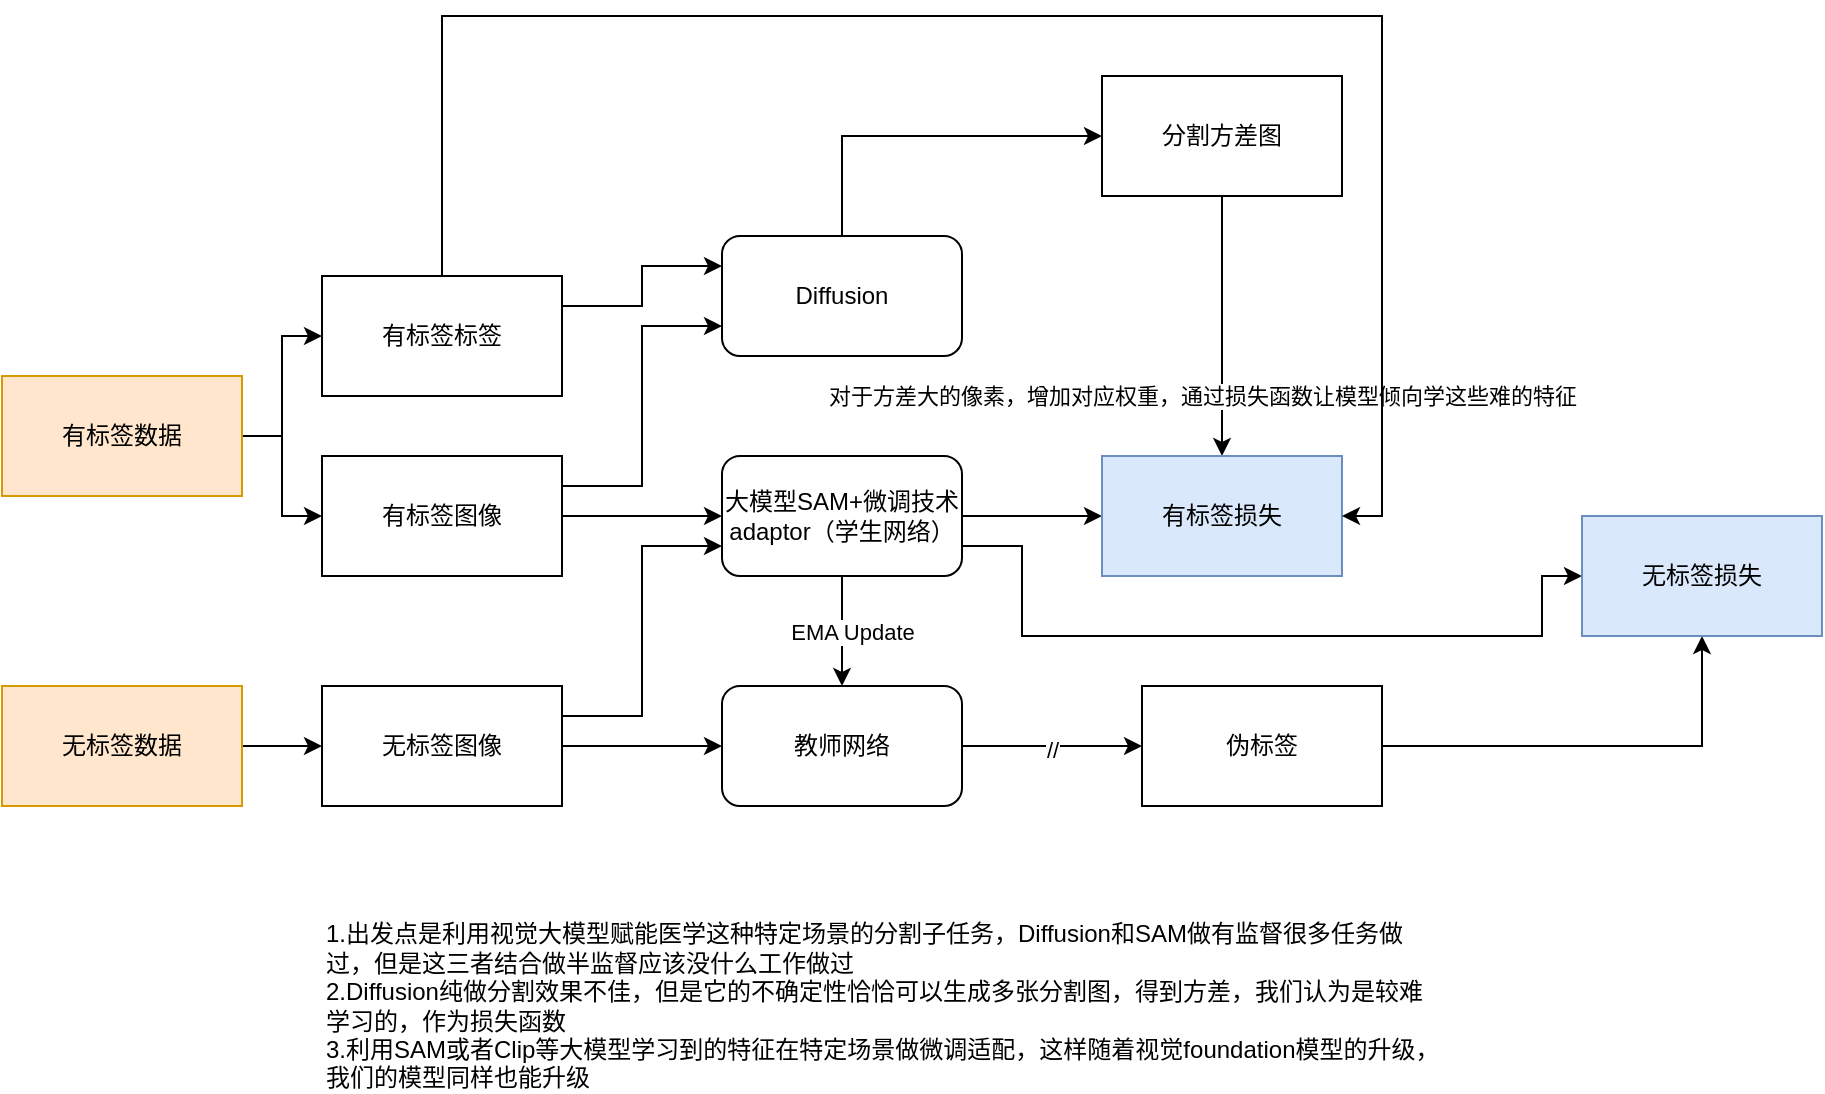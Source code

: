 <mxfile version="23.0.1" type="github">
  <diagram name="第 1 页" id="_NEa35Ol8yYJomcQQ9j2">
    <mxGraphModel dx="2261" dy="738" grid="1" gridSize="10" guides="1" tooltips="1" connect="1" arrows="1" fold="1" page="1" pageScale="1" pageWidth="827" pageHeight="1169" math="0" shadow="0">
      <root>
        <mxCell id="0" />
        <mxCell id="1" parent="0" />
        <mxCell id="0mg0Z0cHZFvOnGNr837R-17" style="edgeStyle=orthogonalEdgeStyle;rounded=0;orthogonalLoop=1;jettySize=auto;html=1;exitX=1;exitY=0.5;exitDx=0;exitDy=0;entryX=0;entryY=0.5;entryDx=0;entryDy=0;" parent="1" source="0mg0Z0cHZFvOnGNr837R-1" target="0mg0Z0cHZFvOnGNr837R-3" edge="1">
          <mxGeometry relative="1" as="geometry" />
        </mxCell>
        <mxCell id="0mg0Z0cHZFvOnGNr837R-25" style="edgeStyle=orthogonalEdgeStyle;rounded=0;orthogonalLoop=1;jettySize=auto;html=1;exitX=1;exitY=0.25;exitDx=0;exitDy=0;entryX=0;entryY=0.75;entryDx=0;entryDy=0;" parent="1" source="0mg0Z0cHZFvOnGNr837R-1" target="0mg0Z0cHZFvOnGNr837R-8" edge="1">
          <mxGeometry relative="1" as="geometry" />
        </mxCell>
        <mxCell id="0mg0Z0cHZFvOnGNr837R-1" value="有标签图像" style="rounded=0;whiteSpace=wrap;html=1;" parent="1" vertex="1">
          <mxGeometry x="110" y="440" width="120" height="60" as="geometry" />
        </mxCell>
        <mxCell id="0mg0Z0cHZFvOnGNr837R-28" style="edgeStyle=orthogonalEdgeStyle;rounded=0;orthogonalLoop=1;jettySize=auto;html=1;exitX=1;exitY=0.5;exitDx=0;exitDy=0;" parent="1" source="0mg0Z0cHZFvOnGNr837R-2" target="0mg0Z0cHZFvOnGNr837R-27" edge="1">
          <mxGeometry relative="1" as="geometry" />
        </mxCell>
        <mxCell id="0mg0Z0cHZFvOnGNr837R-34" style="edgeStyle=orthogonalEdgeStyle;rounded=0;orthogonalLoop=1;jettySize=auto;html=1;exitX=1;exitY=0.5;exitDx=0;exitDy=0;entryX=0;entryY=0.75;entryDx=0;entryDy=0;" parent="1" source="0mg0Z0cHZFvOnGNr837R-2" target="0mg0Z0cHZFvOnGNr837R-3" edge="1">
          <mxGeometry relative="1" as="geometry">
            <Array as="points">
              <mxPoint x="230" y="570" />
              <mxPoint x="270" y="570" />
              <mxPoint x="270" y="485" />
            </Array>
          </mxGeometry>
        </mxCell>
        <mxCell id="0mg0Z0cHZFvOnGNr837R-2" value="无标签图像" style="rounded=0;whiteSpace=wrap;html=1;" parent="1" vertex="1">
          <mxGeometry x="110" y="555" width="120" height="60" as="geometry" />
        </mxCell>
        <mxCell id="0mg0Z0cHZFvOnGNr837R-18" style="edgeStyle=orthogonalEdgeStyle;rounded=0;orthogonalLoop=1;jettySize=auto;html=1;exitX=1;exitY=0.5;exitDx=0;exitDy=0;entryX=0;entryY=0.5;entryDx=0;entryDy=0;" parent="1" source="0mg0Z0cHZFvOnGNr837R-3" target="0mg0Z0cHZFvOnGNr837R-13" edge="1">
          <mxGeometry relative="1" as="geometry" />
        </mxCell>
        <mxCell id="0mg0Z0cHZFvOnGNr837R-29" style="edgeStyle=orthogonalEdgeStyle;rounded=0;orthogonalLoop=1;jettySize=auto;html=1;exitX=0.5;exitY=1;exitDx=0;exitDy=0;entryX=0.5;entryY=0;entryDx=0;entryDy=0;" parent="1" source="0mg0Z0cHZFvOnGNr837R-3" target="0mg0Z0cHZFvOnGNr837R-27" edge="1">
          <mxGeometry relative="1" as="geometry" />
        </mxCell>
        <mxCell id="0mg0Z0cHZFvOnGNr837R-30" value="EMA Update" style="edgeLabel;html=1;align=center;verticalAlign=middle;resizable=0;points=[];" parent="0mg0Z0cHZFvOnGNr837R-29" vertex="1" connectable="0">
          <mxGeometry x="0.018" y="5" relative="1" as="geometry">
            <mxPoint as="offset" />
          </mxGeometry>
        </mxCell>
        <mxCell id="0mg0Z0cHZFvOnGNr837R-45" style="edgeStyle=orthogonalEdgeStyle;rounded=0;orthogonalLoop=1;jettySize=auto;html=1;exitX=1;exitY=0.75;exitDx=0;exitDy=0;entryX=0;entryY=0.5;entryDx=0;entryDy=0;" parent="1" source="0mg0Z0cHZFvOnGNr837R-3" target="0mg0Z0cHZFvOnGNr837R-36" edge="1">
          <mxGeometry relative="1" as="geometry">
            <Array as="points">
              <mxPoint x="460" y="485" />
              <mxPoint x="460" y="530" />
              <mxPoint x="720" y="530" />
              <mxPoint x="720" y="500" />
            </Array>
          </mxGeometry>
        </mxCell>
        <mxCell id="0mg0Z0cHZFvOnGNr837R-3" value="大模型SAM+微调技术adaptor（学生网络）" style="rounded=1;whiteSpace=wrap;html=1;" parent="1" vertex="1">
          <mxGeometry x="310" y="440" width="120" height="60" as="geometry" />
        </mxCell>
        <mxCell id="0mg0Z0cHZFvOnGNr837R-5" value="1.出发点是利用视觉大模型赋能医学这种特定场景的分割子任务，Diffusion和SAM做有监督很多任务做过，但是这三者结合做半监督应该没什么工作做过&lt;br&gt;2.Diffusion纯做分割效果不佳，但是它的不确定性恰恰可以生成多张分割图，得到方差，我们认为是较难学习的，作为损失函数&lt;br&gt;3.利用SAM或者Clip等大模型学习到的特征在特定场景做微调适配，这样随着视觉foundation模型的升级，我们的模型同样也能升级" style="text;html=1;strokeColor=none;fillColor=none;align=left;verticalAlign=middle;whiteSpace=wrap;rounded=0;" parent="1" vertex="1">
          <mxGeometry x="110" y="700" width="560" height="30" as="geometry" />
        </mxCell>
        <mxCell id="0mg0Z0cHZFvOnGNr837R-12" style="edgeStyle=orthogonalEdgeStyle;rounded=0;orthogonalLoop=1;jettySize=auto;html=1;entryX=0;entryY=0.5;entryDx=0;entryDy=0;" parent="1" source="0mg0Z0cHZFvOnGNr837R-8" target="0mg0Z0cHZFvOnGNr837R-11" edge="1">
          <mxGeometry relative="1" as="geometry">
            <Array as="points">
              <mxPoint x="370" y="280" />
            </Array>
          </mxGeometry>
        </mxCell>
        <mxCell id="0mg0Z0cHZFvOnGNr837R-8" value="Diffusion" style="rounded=1;whiteSpace=wrap;html=1;" parent="1" vertex="1">
          <mxGeometry x="310" y="330" width="120" height="60" as="geometry" />
        </mxCell>
        <mxCell id="0mg0Z0cHZFvOnGNr837R-15" style="edgeStyle=orthogonalEdgeStyle;rounded=0;orthogonalLoop=1;jettySize=auto;html=1;exitX=0.5;exitY=1;exitDx=0;exitDy=0;" parent="1" source="0mg0Z0cHZFvOnGNr837R-11" target="0mg0Z0cHZFvOnGNr837R-13" edge="1">
          <mxGeometry relative="1" as="geometry" />
        </mxCell>
        <mxCell id="0mg0Z0cHZFvOnGNr837R-16" value="对于方差大的像素，增加对应权重，通过损失函数让模型倾向学这些难的特征" style="edgeLabel;html=1;align=center;verticalAlign=middle;resizable=0;points=[];" parent="0mg0Z0cHZFvOnGNr837R-15" vertex="1" connectable="0">
          <mxGeometry x="0.262" y="1" relative="1" as="geometry">
            <mxPoint x="-11" y="18" as="offset" />
          </mxGeometry>
        </mxCell>
        <mxCell id="0mg0Z0cHZFvOnGNr837R-11" value="分割方差图" style="rounded=0;whiteSpace=wrap;html=1;" parent="1" vertex="1">
          <mxGeometry x="500" y="250" width="120" height="60" as="geometry" />
        </mxCell>
        <mxCell id="0mg0Z0cHZFvOnGNr837R-13" value="有标签损失" style="rounded=0;whiteSpace=wrap;html=1;fillColor=#dae8fc;strokeColor=#6c8ebf;" parent="1" vertex="1">
          <mxGeometry x="500" y="440" width="120" height="60" as="geometry" />
        </mxCell>
        <mxCell id="0mg0Z0cHZFvOnGNr837R-26" style="edgeStyle=orthogonalEdgeStyle;rounded=0;orthogonalLoop=1;jettySize=auto;html=1;exitX=1;exitY=0.25;exitDx=0;exitDy=0;entryX=0;entryY=0.25;entryDx=0;entryDy=0;" parent="1" source="0mg0Z0cHZFvOnGNr837R-19" target="0mg0Z0cHZFvOnGNr837R-8" edge="1">
          <mxGeometry relative="1" as="geometry" />
        </mxCell>
        <mxCell id="0mg0Z0cHZFvOnGNr837R-46" style="edgeStyle=orthogonalEdgeStyle;rounded=0;orthogonalLoop=1;jettySize=auto;html=1;entryX=1;entryY=0.5;entryDx=0;entryDy=0;" parent="1" source="0mg0Z0cHZFvOnGNr837R-19" target="0mg0Z0cHZFvOnGNr837R-13" edge="1">
          <mxGeometry relative="1" as="geometry">
            <Array as="points">
              <mxPoint x="170" y="220" />
              <mxPoint x="640" y="220" />
              <mxPoint x="640" y="470" />
            </Array>
          </mxGeometry>
        </mxCell>
        <mxCell id="0mg0Z0cHZFvOnGNr837R-19" value="有标签标签" style="rounded=0;whiteSpace=wrap;html=1;" parent="1" vertex="1">
          <mxGeometry x="110" y="350" width="120" height="60" as="geometry" />
        </mxCell>
        <mxCell id="0mg0Z0cHZFvOnGNr837R-21" style="edgeStyle=orthogonalEdgeStyle;rounded=0;orthogonalLoop=1;jettySize=auto;html=1;exitX=1;exitY=0.5;exitDx=0;exitDy=0;entryX=0;entryY=0.5;entryDx=0;entryDy=0;" parent="1" source="0mg0Z0cHZFvOnGNr837R-20" target="0mg0Z0cHZFvOnGNr837R-19" edge="1">
          <mxGeometry relative="1" as="geometry" />
        </mxCell>
        <mxCell id="0mg0Z0cHZFvOnGNr837R-22" style="edgeStyle=orthogonalEdgeStyle;rounded=0;orthogonalLoop=1;jettySize=auto;html=1;exitX=1;exitY=0.5;exitDx=0;exitDy=0;entryX=0;entryY=0.5;entryDx=0;entryDy=0;" parent="1" source="0mg0Z0cHZFvOnGNr837R-20" target="0mg0Z0cHZFvOnGNr837R-1" edge="1">
          <mxGeometry relative="1" as="geometry" />
        </mxCell>
        <mxCell id="0mg0Z0cHZFvOnGNr837R-20" value="有标签数据" style="rounded=0;whiteSpace=wrap;html=1;fillColor=#ffe6cc;strokeColor=#d79b00;" parent="1" vertex="1">
          <mxGeometry x="-50" y="400" width="120" height="60" as="geometry" />
        </mxCell>
        <mxCell id="0mg0Z0cHZFvOnGNr837R-32" value="" style="edgeStyle=orthogonalEdgeStyle;rounded=0;orthogonalLoop=1;jettySize=auto;html=1;entryX=0;entryY=0.5;entryDx=0;entryDy=0;" parent="1" source="0mg0Z0cHZFvOnGNr837R-27" target="0mg0Z0cHZFvOnGNr837R-33" edge="1">
          <mxGeometry relative="1" as="geometry">
            <mxPoint x="510" y="585" as="targetPoint" />
          </mxGeometry>
        </mxCell>
        <mxCell id="0mg0Z0cHZFvOnGNr837R-39" value="//" style="edgeLabel;html=1;align=center;verticalAlign=middle;resizable=0;points=[];" parent="0mg0Z0cHZFvOnGNr837R-32" vertex="1" connectable="0">
          <mxGeometry y="-2" relative="1" as="geometry">
            <mxPoint as="offset" />
          </mxGeometry>
        </mxCell>
        <mxCell id="0mg0Z0cHZFvOnGNr837R-27" value="教师网络" style="rounded=1;whiteSpace=wrap;html=1;" parent="1" vertex="1">
          <mxGeometry x="310" y="555" width="120" height="60" as="geometry" />
        </mxCell>
        <mxCell id="0mg0Z0cHZFvOnGNr837R-38" style="edgeStyle=orthogonalEdgeStyle;rounded=0;orthogonalLoop=1;jettySize=auto;html=1;exitX=1;exitY=0.5;exitDx=0;exitDy=0;" parent="1" source="0mg0Z0cHZFvOnGNr837R-33" target="0mg0Z0cHZFvOnGNr837R-36" edge="1">
          <mxGeometry relative="1" as="geometry" />
        </mxCell>
        <mxCell id="0mg0Z0cHZFvOnGNr837R-33" value="伪标签" style="rounded=0;whiteSpace=wrap;html=1;" parent="1" vertex="1">
          <mxGeometry x="520" y="555" width="120" height="60" as="geometry" />
        </mxCell>
        <mxCell id="0mg0Z0cHZFvOnGNr837R-36" value="无标签损失" style="rounded=0;whiteSpace=wrap;html=1;fillColor=#dae8fc;strokeColor=#6c8ebf;" parent="1" vertex="1">
          <mxGeometry x="740" y="470" width="120" height="60" as="geometry" />
        </mxCell>
        <mxCell id="THHg7iw-sUDEJ_1YmrSi-3" style="edgeStyle=orthogonalEdgeStyle;rounded=0;orthogonalLoop=1;jettySize=auto;html=1;" edge="1" parent="1" source="THHg7iw-sUDEJ_1YmrSi-2" target="0mg0Z0cHZFvOnGNr837R-2">
          <mxGeometry relative="1" as="geometry" />
        </mxCell>
        <mxCell id="THHg7iw-sUDEJ_1YmrSi-2" value="无标签数据" style="rounded=0;whiteSpace=wrap;html=1;fillColor=#ffe6cc;strokeColor=#d79b00;" vertex="1" parent="1">
          <mxGeometry x="-50" y="555" width="120" height="60" as="geometry" />
        </mxCell>
      </root>
    </mxGraphModel>
  </diagram>
</mxfile>
